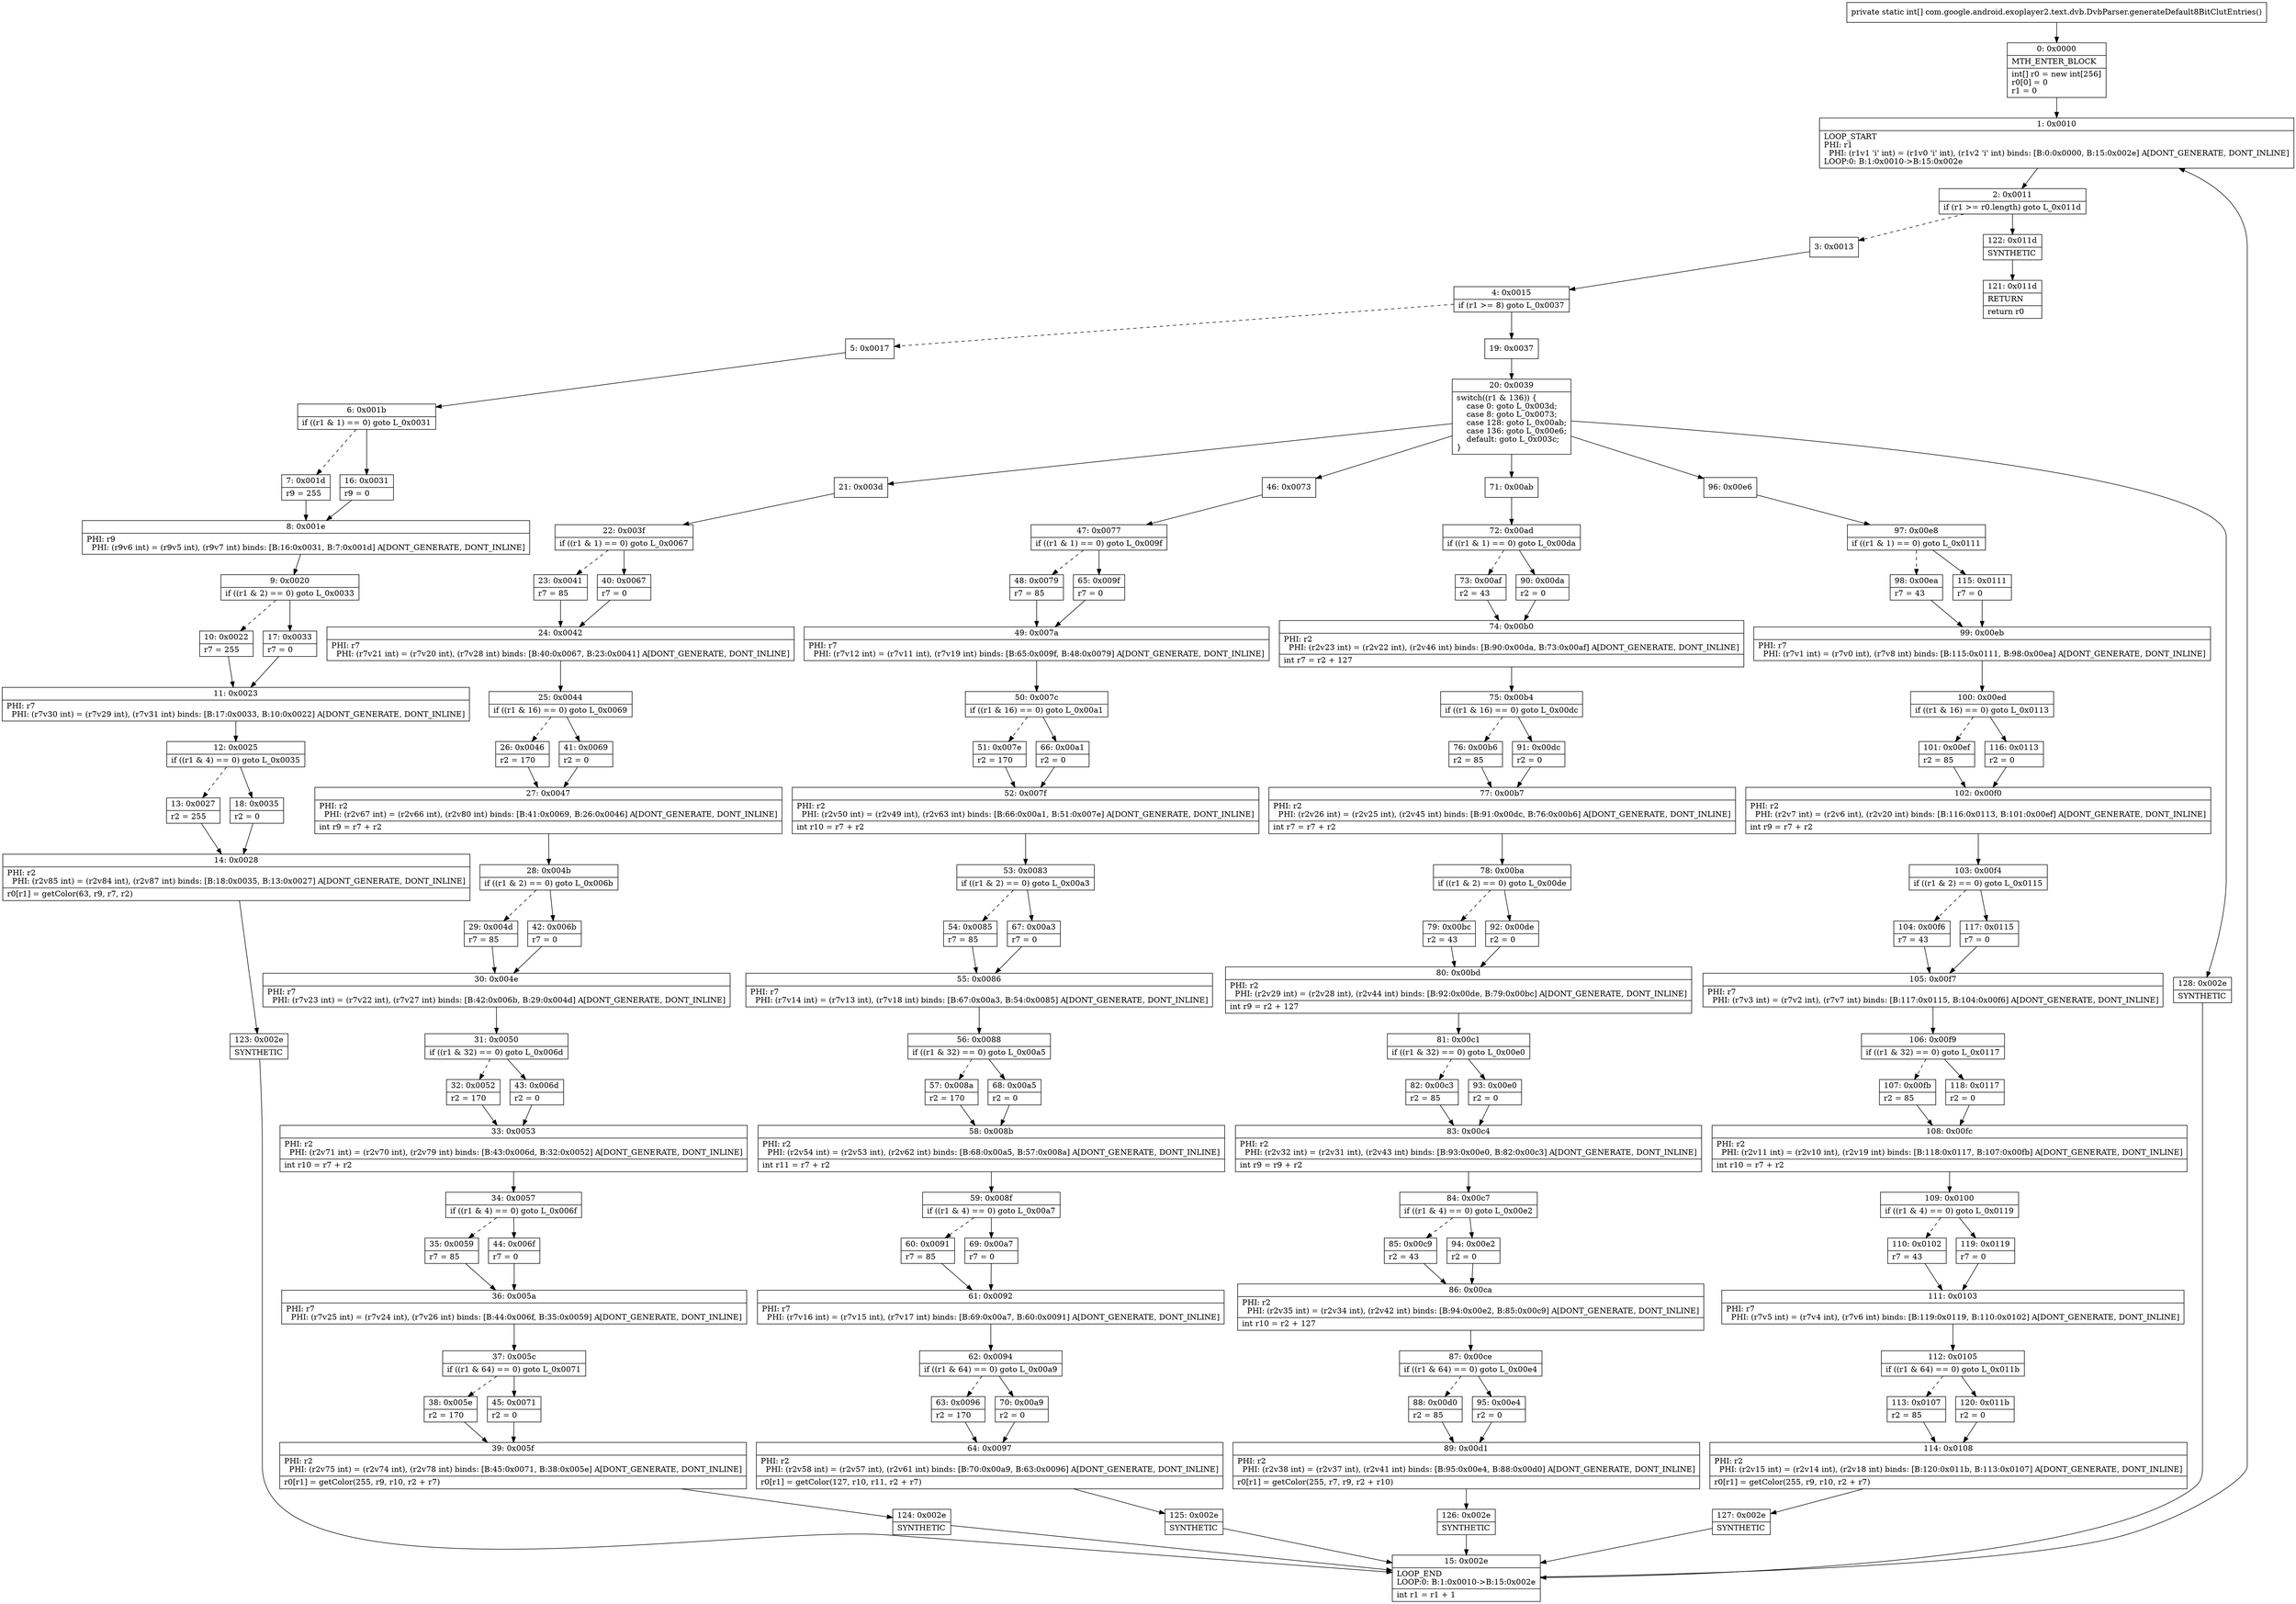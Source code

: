 digraph "CFG forcom.google.android.exoplayer2.text.dvb.DvbParser.generateDefault8BitClutEntries()[I" {
Node_0 [shape=record,label="{0\:\ 0x0000|MTH_ENTER_BLOCK\l|int[] r0 = new int[256]\lr0[0] = 0\lr1 = 0\l}"];
Node_1 [shape=record,label="{1\:\ 0x0010|LOOP_START\lPHI: r1 \l  PHI: (r1v1 'i' int) = (r1v0 'i' int), (r1v2 'i' int) binds: [B:0:0x0000, B:15:0x002e] A[DONT_GENERATE, DONT_INLINE]\lLOOP:0: B:1:0x0010\-\>B:15:0x002e\l}"];
Node_2 [shape=record,label="{2\:\ 0x0011|if (r1 \>= r0.length) goto L_0x011d\l}"];
Node_3 [shape=record,label="{3\:\ 0x0013}"];
Node_4 [shape=record,label="{4\:\ 0x0015|if (r1 \>= 8) goto L_0x0037\l}"];
Node_5 [shape=record,label="{5\:\ 0x0017}"];
Node_6 [shape=record,label="{6\:\ 0x001b|if ((r1 & 1) == 0) goto L_0x0031\l}"];
Node_7 [shape=record,label="{7\:\ 0x001d|r9 = 255\l}"];
Node_8 [shape=record,label="{8\:\ 0x001e|PHI: r9 \l  PHI: (r9v6 int) = (r9v5 int), (r9v7 int) binds: [B:16:0x0031, B:7:0x001d] A[DONT_GENERATE, DONT_INLINE]\l}"];
Node_9 [shape=record,label="{9\:\ 0x0020|if ((r1 & 2) == 0) goto L_0x0033\l}"];
Node_10 [shape=record,label="{10\:\ 0x0022|r7 = 255\l}"];
Node_11 [shape=record,label="{11\:\ 0x0023|PHI: r7 \l  PHI: (r7v30 int) = (r7v29 int), (r7v31 int) binds: [B:17:0x0033, B:10:0x0022] A[DONT_GENERATE, DONT_INLINE]\l}"];
Node_12 [shape=record,label="{12\:\ 0x0025|if ((r1 & 4) == 0) goto L_0x0035\l}"];
Node_13 [shape=record,label="{13\:\ 0x0027|r2 = 255\l}"];
Node_14 [shape=record,label="{14\:\ 0x0028|PHI: r2 \l  PHI: (r2v85 int) = (r2v84 int), (r2v87 int) binds: [B:18:0x0035, B:13:0x0027] A[DONT_GENERATE, DONT_INLINE]\l|r0[r1] = getColor(63, r9, r7, r2)\l}"];
Node_15 [shape=record,label="{15\:\ 0x002e|LOOP_END\lLOOP:0: B:1:0x0010\-\>B:15:0x002e\l|int r1 = r1 + 1\l}"];
Node_16 [shape=record,label="{16\:\ 0x0031|r9 = 0\l}"];
Node_17 [shape=record,label="{17\:\ 0x0033|r7 = 0\l}"];
Node_18 [shape=record,label="{18\:\ 0x0035|r2 = 0\l}"];
Node_19 [shape=record,label="{19\:\ 0x0037}"];
Node_20 [shape=record,label="{20\:\ 0x0039|switch((r1 & 136)) \{\l    case 0: goto L_0x003d;\l    case 8: goto L_0x0073;\l    case 128: goto L_0x00ab;\l    case 136: goto L_0x00e6;\l    default: goto L_0x003c;\l\}\l}"];
Node_21 [shape=record,label="{21\:\ 0x003d}"];
Node_22 [shape=record,label="{22\:\ 0x003f|if ((r1 & 1) == 0) goto L_0x0067\l}"];
Node_23 [shape=record,label="{23\:\ 0x0041|r7 = 85\l}"];
Node_24 [shape=record,label="{24\:\ 0x0042|PHI: r7 \l  PHI: (r7v21 int) = (r7v20 int), (r7v28 int) binds: [B:40:0x0067, B:23:0x0041] A[DONT_GENERATE, DONT_INLINE]\l}"];
Node_25 [shape=record,label="{25\:\ 0x0044|if ((r1 & 16) == 0) goto L_0x0069\l}"];
Node_26 [shape=record,label="{26\:\ 0x0046|r2 = 170\l}"];
Node_27 [shape=record,label="{27\:\ 0x0047|PHI: r2 \l  PHI: (r2v67 int) = (r2v66 int), (r2v80 int) binds: [B:41:0x0069, B:26:0x0046] A[DONT_GENERATE, DONT_INLINE]\l|int r9 = r7 + r2\l}"];
Node_28 [shape=record,label="{28\:\ 0x004b|if ((r1 & 2) == 0) goto L_0x006b\l}"];
Node_29 [shape=record,label="{29\:\ 0x004d|r7 = 85\l}"];
Node_30 [shape=record,label="{30\:\ 0x004e|PHI: r7 \l  PHI: (r7v23 int) = (r7v22 int), (r7v27 int) binds: [B:42:0x006b, B:29:0x004d] A[DONT_GENERATE, DONT_INLINE]\l}"];
Node_31 [shape=record,label="{31\:\ 0x0050|if ((r1 & 32) == 0) goto L_0x006d\l}"];
Node_32 [shape=record,label="{32\:\ 0x0052|r2 = 170\l}"];
Node_33 [shape=record,label="{33\:\ 0x0053|PHI: r2 \l  PHI: (r2v71 int) = (r2v70 int), (r2v79 int) binds: [B:43:0x006d, B:32:0x0052] A[DONT_GENERATE, DONT_INLINE]\l|int r10 = r7 + r2\l}"];
Node_34 [shape=record,label="{34\:\ 0x0057|if ((r1 & 4) == 0) goto L_0x006f\l}"];
Node_35 [shape=record,label="{35\:\ 0x0059|r7 = 85\l}"];
Node_36 [shape=record,label="{36\:\ 0x005a|PHI: r7 \l  PHI: (r7v25 int) = (r7v24 int), (r7v26 int) binds: [B:44:0x006f, B:35:0x0059] A[DONT_GENERATE, DONT_INLINE]\l}"];
Node_37 [shape=record,label="{37\:\ 0x005c|if ((r1 & 64) == 0) goto L_0x0071\l}"];
Node_38 [shape=record,label="{38\:\ 0x005e|r2 = 170\l}"];
Node_39 [shape=record,label="{39\:\ 0x005f|PHI: r2 \l  PHI: (r2v75 int) = (r2v74 int), (r2v78 int) binds: [B:45:0x0071, B:38:0x005e] A[DONT_GENERATE, DONT_INLINE]\l|r0[r1] = getColor(255, r9, r10, r2 + r7)\l}"];
Node_40 [shape=record,label="{40\:\ 0x0067|r7 = 0\l}"];
Node_41 [shape=record,label="{41\:\ 0x0069|r2 = 0\l}"];
Node_42 [shape=record,label="{42\:\ 0x006b|r7 = 0\l}"];
Node_43 [shape=record,label="{43\:\ 0x006d|r2 = 0\l}"];
Node_44 [shape=record,label="{44\:\ 0x006f|r7 = 0\l}"];
Node_45 [shape=record,label="{45\:\ 0x0071|r2 = 0\l}"];
Node_46 [shape=record,label="{46\:\ 0x0073}"];
Node_47 [shape=record,label="{47\:\ 0x0077|if ((r1 & 1) == 0) goto L_0x009f\l}"];
Node_48 [shape=record,label="{48\:\ 0x0079|r7 = 85\l}"];
Node_49 [shape=record,label="{49\:\ 0x007a|PHI: r7 \l  PHI: (r7v12 int) = (r7v11 int), (r7v19 int) binds: [B:65:0x009f, B:48:0x0079] A[DONT_GENERATE, DONT_INLINE]\l}"];
Node_50 [shape=record,label="{50\:\ 0x007c|if ((r1 & 16) == 0) goto L_0x00a1\l}"];
Node_51 [shape=record,label="{51\:\ 0x007e|r2 = 170\l}"];
Node_52 [shape=record,label="{52\:\ 0x007f|PHI: r2 \l  PHI: (r2v50 int) = (r2v49 int), (r2v63 int) binds: [B:66:0x00a1, B:51:0x007e] A[DONT_GENERATE, DONT_INLINE]\l|int r10 = r7 + r2\l}"];
Node_53 [shape=record,label="{53\:\ 0x0083|if ((r1 & 2) == 0) goto L_0x00a3\l}"];
Node_54 [shape=record,label="{54\:\ 0x0085|r7 = 85\l}"];
Node_55 [shape=record,label="{55\:\ 0x0086|PHI: r7 \l  PHI: (r7v14 int) = (r7v13 int), (r7v18 int) binds: [B:67:0x00a3, B:54:0x0085] A[DONT_GENERATE, DONT_INLINE]\l}"];
Node_56 [shape=record,label="{56\:\ 0x0088|if ((r1 & 32) == 0) goto L_0x00a5\l}"];
Node_57 [shape=record,label="{57\:\ 0x008a|r2 = 170\l}"];
Node_58 [shape=record,label="{58\:\ 0x008b|PHI: r2 \l  PHI: (r2v54 int) = (r2v53 int), (r2v62 int) binds: [B:68:0x00a5, B:57:0x008a] A[DONT_GENERATE, DONT_INLINE]\l|int r11 = r7 + r2\l}"];
Node_59 [shape=record,label="{59\:\ 0x008f|if ((r1 & 4) == 0) goto L_0x00a7\l}"];
Node_60 [shape=record,label="{60\:\ 0x0091|r7 = 85\l}"];
Node_61 [shape=record,label="{61\:\ 0x0092|PHI: r7 \l  PHI: (r7v16 int) = (r7v15 int), (r7v17 int) binds: [B:69:0x00a7, B:60:0x0091] A[DONT_GENERATE, DONT_INLINE]\l}"];
Node_62 [shape=record,label="{62\:\ 0x0094|if ((r1 & 64) == 0) goto L_0x00a9\l}"];
Node_63 [shape=record,label="{63\:\ 0x0096|r2 = 170\l}"];
Node_64 [shape=record,label="{64\:\ 0x0097|PHI: r2 \l  PHI: (r2v58 int) = (r2v57 int), (r2v61 int) binds: [B:70:0x00a9, B:63:0x0096] A[DONT_GENERATE, DONT_INLINE]\l|r0[r1] = getColor(127, r10, r11, r2 + r7)\l}"];
Node_65 [shape=record,label="{65\:\ 0x009f|r7 = 0\l}"];
Node_66 [shape=record,label="{66\:\ 0x00a1|r2 = 0\l}"];
Node_67 [shape=record,label="{67\:\ 0x00a3|r7 = 0\l}"];
Node_68 [shape=record,label="{68\:\ 0x00a5|r2 = 0\l}"];
Node_69 [shape=record,label="{69\:\ 0x00a7|r7 = 0\l}"];
Node_70 [shape=record,label="{70\:\ 0x00a9|r2 = 0\l}"];
Node_71 [shape=record,label="{71\:\ 0x00ab}"];
Node_72 [shape=record,label="{72\:\ 0x00ad|if ((r1 & 1) == 0) goto L_0x00da\l}"];
Node_73 [shape=record,label="{73\:\ 0x00af|r2 = 43\l}"];
Node_74 [shape=record,label="{74\:\ 0x00b0|PHI: r2 \l  PHI: (r2v23 int) = (r2v22 int), (r2v46 int) binds: [B:90:0x00da, B:73:0x00af] A[DONT_GENERATE, DONT_INLINE]\l|int r7 = r2 + 127\l}"];
Node_75 [shape=record,label="{75\:\ 0x00b4|if ((r1 & 16) == 0) goto L_0x00dc\l}"];
Node_76 [shape=record,label="{76\:\ 0x00b6|r2 = 85\l}"];
Node_77 [shape=record,label="{77\:\ 0x00b7|PHI: r2 \l  PHI: (r2v26 int) = (r2v25 int), (r2v45 int) binds: [B:91:0x00dc, B:76:0x00b6] A[DONT_GENERATE, DONT_INLINE]\l|int r7 = r7 + r2\l}"];
Node_78 [shape=record,label="{78\:\ 0x00ba|if ((r1 & 2) == 0) goto L_0x00de\l}"];
Node_79 [shape=record,label="{79\:\ 0x00bc|r2 = 43\l}"];
Node_80 [shape=record,label="{80\:\ 0x00bd|PHI: r2 \l  PHI: (r2v29 int) = (r2v28 int), (r2v44 int) binds: [B:92:0x00de, B:79:0x00bc] A[DONT_GENERATE, DONT_INLINE]\l|int r9 = r2 + 127\l}"];
Node_81 [shape=record,label="{81\:\ 0x00c1|if ((r1 & 32) == 0) goto L_0x00e0\l}"];
Node_82 [shape=record,label="{82\:\ 0x00c3|r2 = 85\l}"];
Node_83 [shape=record,label="{83\:\ 0x00c4|PHI: r2 \l  PHI: (r2v32 int) = (r2v31 int), (r2v43 int) binds: [B:93:0x00e0, B:82:0x00c3] A[DONT_GENERATE, DONT_INLINE]\l|int r9 = r9 + r2\l}"];
Node_84 [shape=record,label="{84\:\ 0x00c7|if ((r1 & 4) == 0) goto L_0x00e2\l}"];
Node_85 [shape=record,label="{85\:\ 0x00c9|r2 = 43\l}"];
Node_86 [shape=record,label="{86\:\ 0x00ca|PHI: r2 \l  PHI: (r2v35 int) = (r2v34 int), (r2v42 int) binds: [B:94:0x00e2, B:85:0x00c9] A[DONT_GENERATE, DONT_INLINE]\l|int r10 = r2 + 127\l}"];
Node_87 [shape=record,label="{87\:\ 0x00ce|if ((r1 & 64) == 0) goto L_0x00e4\l}"];
Node_88 [shape=record,label="{88\:\ 0x00d0|r2 = 85\l}"];
Node_89 [shape=record,label="{89\:\ 0x00d1|PHI: r2 \l  PHI: (r2v38 int) = (r2v37 int), (r2v41 int) binds: [B:95:0x00e4, B:88:0x00d0] A[DONT_GENERATE, DONT_INLINE]\l|r0[r1] = getColor(255, r7, r9, r2 + r10)\l}"];
Node_90 [shape=record,label="{90\:\ 0x00da|r2 = 0\l}"];
Node_91 [shape=record,label="{91\:\ 0x00dc|r2 = 0\l}"];
Node_92 [shape=record,label="{92\:\ 0x00de|r2 = 0\l}"];
Node_93 [shape=record,label="{93\:\ 0x00e0|r2 = 0\l}"];
Node_94 [shape=record,label="{94\:\ 0x00e2|r2 = 0\l}"];
Node_95 [shape=record,label="{95\:\ 0x00e4|r2 = 0\l}"];
Node_96 [shape=record,label="{96\:\ 0x00e6}"];
Node_97 [shape=record,label="{97\:\ 0x00e8|if ((r1 & 1) == 0) goto L_0x0111\l}"];
Node_98 [shape=record,label="{98\:\ 0x00ea|r7 = 43\l}"];
Node_99 [shape=record,label="{99\:\ 0x00eb|PHI: r7 \l  PHI: (r7v1 int) = (r7v0 int), (r7v8 int) binds: [B:115:0x0111, B:98:0x00ea] A[DONT_GENERATE, DONT_INLINE]\l}"];
Node_100 [shape=record,label="{100\:\ 0x00ed|if ((r1 & 16) == 0) goto L_0x0113\l}"];
Node_101 [shape=record,label="{101\:\ 0x00ef|r2 = 85\l}"];
Node_102 [shape=record,label="{102\:\ 0x00f0|PHI: r2 \l  PHI: (r2v7 int) = (r2v6 int), (r2v20 int) binds: [B:116:0x0113, B:101:0x00ef] A[DONT_GENERATE, DONT_INLINE]\l|int r9 = r7 + r2\l}"];
Node_103 [shape=record,label="{103\:\ 0x00f4|if ((r1 & 2) == 0) goto L_0x0115\l}"];
Node_104 [shape=record,label="{104\:\ 0x00f6|r7 = 43\l}"];
Node_105 [shape=record,label="{105\:\ 0x00f7|PHI: r7 \l  PHI: (r7v3 int) = (r7v2 int), (r7v7 int) binds: [B:117:0x0115, B:104:0x00f6] A[DONT_GENERATE, DONT_INLINE]\l}"];
Node_106 [shape=record,label="{106\:\ 0x00f9|if ((r1 & 32) == 0) goto L_0x0117\l}"];
Node_107 [shape=record,label="{107\:\ 0x00fb|r2 = 85\l}"];
Node_108 [shape=record,label="{108\:\ 0x00fc|PHI: r2 \l  PHI: (r2v11 int) = (r2v10 int), (r2v19 int) binds: [B:118:0x0117, B:107:0x00fb] A[DONT_GENERATE, DONT_INLINE]\l|int r10 = r7 + r2\l}"];
Node_109 [shape=record,label="{109\:\ 0x0100|if ((r1 & 4) == 0) goto L_0x0119\l}"];
Node_110 [shape=record,label="{110\:\ 0x0102|r7 = 43\l}"];
Node_111 [shape=record,label="{111\:\ 0x0103|PHI: r7 \l  PHI: (r7v5 int) = (r7v4 int), (r7v6 int) binds: [B:119:0x0119, B:110:0x0102] A[DONT_GENERATE, DONT_INLINE]\l}"];
Node_112 [shape=record,label="{112\:\ 0x0105|if ((r1 & 64) == 0) goto L_0x011b\l}"];
Node_113 [shape=record,label="{113\:\ 0x0107|r2 = 85\l}"];
Node_114 [shape=record,label="{114\:\ 0x0108|PHI: r2 \l  PHI: (r2v15 int) = (r2v14 int), (r2v18 int) binds: [B:120:0x011b, B:113:0x0107] A[DONT_GENERATE, DONT_INLINE]\l|r0[r1] = getColor(255, r9, r10, r2 + r7)\l}"];
Node_115 [shape=record,label="{115\:\ 0x0111|r7 = 0\l}"];
Node_116 [shape=record,label="{116\:\ 0x0113|r2 = 0\l}"];
Node_117 [shape=record,label="{117\:\ 0x0115|r7 = 0\l}"];
Node_118 [shape=record,label="{118\:\ 0x0117|r2 = 0\l}"];
Node_119 [shape=record,label="{119\:\ 0x0119|r7 = 0\l}"];
Node_120 [shape=record,label="{120\:\ 0x011b|r2 = 0\l}"];
Node_121 [shape=record,label="{121\:\ 0x011d|RETURN\l|return r0\l}"];
Node_122 [shape=record,label="{122\:\ 0x011d|SYNTHETIC\l}"];
Node_123 [shape=record,label="{123\:\ 0x002e|SYNTHETIC\l}"];
Node_124 [shape=record,label="{124\:\ 0x002e|SYNTHETIC\l}"];
Node_125 [shape=record,label="{125\:\ 0x002e|SYNTHETIC\l}"];
Node_126 [shape=record,label="{126\:\ 0x002e|SYNTHETIC\l}"];
Node_127 [shape=record,label="{127\:\ 0x002e|SYNTHETIC\l}"];
Node_128 [shape=record,label="{128\:\ 0x002e|SYNTHETIC\l}"];
MethodNode[shape=record,label="{private static int[] com.google.android.exoplayer2.text.dvb.DvbParser.generateDefault8BitClutEntries() }"];
MethodNode -> Node_0;
Node_0 -> Node_1;
Node_1 -> Node_2;
Node_2 -> Node_3[style=dashed];
Node_2 -> Node_122;
Node_3 -> Node_4;
Node_4 -> Node_5[style=dashed];
Node_4 -> Node_19;
Node_5 -> Node_6;
Node_6 -> Node_7[style=dashed];
Node_6 -> Node_16;
Node_7 -> Node_8;
Node_8 -> Node_9;
Node_9 -> Node_10[style=dashed];
Node_9 -> Node_17;
Node_10 -> Node_11;
Node_11 -> Node_12;
Node_12 -> Node_13[style=dashed];
Node_12 -> Node_18;
Node_13 -> Node_14;
Node_14 -> Node_123;
Node_15 -> Node_1;
Node_16 -> Node_8;
Node_17 -> Node_11;
Node_18 -> Node_14;
Node_19 -> Node_20;
Node_20 -> Node_21;
Node_20 -> Node_46;
Node_20 -> Node_71;
Node_20 -> Node_96;
Node_20 -> Node_128;
Node_21 -> Node_22;
Node_22 -> Node_23[style=dashed];
Node_22 -> Node_40;
Node_23 -> Node_24;
Node_24 -> Node_25;
Node_25 -> Node_26[style=dashed];
Node_25 -> Node_41;
Node_26 -> Node_27;
Node_27 -> Node_28;
Node_28 -> Node_29[style=dashed];
Node_28 -> Node_42;
Node_29 -> Node_30;
Node_30 -> Node_31;
Node_31 -> Node_32[style=dashed];
Node_31 -> Node_43;
Node_32 -> Node_33;
Node_33 -> Node_34;
Node_34 -> Node_35[style=dashed];
Node_34 -> Node_44;
Node_35 -> Node_36;
Node_36 -> Node_37;
Node_37 -> Node_38[style=dashed];
Node_37 -> Node_45;
Node_38 -> Node_39;
Node_39 -> Node_124;
Node_40 -> Node_24;
Node_41 -> Node_27;
Node_42 -> Node_30;
Node_43 -> Node_33;
Node_44 -> Node_36;
Node_45 -> Node_39;
Node_46 -> Node_47;
Node_47 -> Node_48[style=dashed];
Node_47 -> Node_65;
Node_48 -> Node_49;
Node_49 -> Node_50;
Node_50 -> Node_51[style=dashed];
Node_50 -> Node_66;
Node_51 -> Node_52;
Node_52 -> Node_53;
Node_53 -> Node_54[style=dashed];
Node_53 -> Node_67;
Node_54 -> Node_55;
Node_55 -> Node_56;
Node_56 -> Node_57[style=dashed];
Node_56 -> Node_68;
Node_57 -> Node_58;
Node_58 -> Node_59;
Node_59 -> Node_60[style=dashed];
Node_59 -> Node_69;
Node_60 -> Node_61;
Node_61 -> Node_62;
Node_62 -> Node_63[style=dashed];
Node_62 -> Node_70;
Node_63 -> Node_64;
Node_64 -> Node_125;
Node_65 -> Node_49;
Node_66 -> Node_52;
Node_67 -> Node_55;
Node_68 -> Node_58;
Node_69 -> Node_61;
Node_70 -> Node_64;
Node_71 -> Node_72;
Node_72 -> Node_73[style=dashed];
Node_72 -> Node_90;
Node_73 -> Node_74;
Node_74 -> Node_75;
Node_75 -> Node_76[style=dashed];
Node_75 -> Node_91;
Node_76 -> Node_77;
Node_77 -> Node_78;
Node_78 -> Node_79[style=dashed];
Node_78 -> Node_92;
Node_79 -> Node_80;
Node_80 -> Node_81;
Node_81 -> Node_82[style=dashed];
Node_81 -> Node_93;
Node_82 -> Node_83;
Node_83 -> Node_84;
Node_84 -> Node_85[style=dashed];
Node_84 -> Node_94;
Node_85 -> Node_86;
Node_86 -> Node_87;
Node_87 -> Node_88[style=dashed];
Node_87 -> Node_95;
Node_88 -> Node_89;
Node_89 -> Node_126;
Node_90 -> Node_74;
Node_91 -> Node_77;
Node_92 -> Node_80;
Node_93 -> Node_83;
Node_94 -> Node_86;
Node_95 -> Node_89;
Node_96 -> Node_97;
Node_97 -> Node_98[style=dashed];
Node_97 -> Node_115;
Node_98 -> Node_99;
Node_99 -> Node_100;
Node_100 -> Node_101[style=dashed];
Node_100 -> Node_116;
Node_101 -> Node_102;
Node_102 -> Node_103;
Node_103 -> Node_104[style=dashed];
Node_103 -> Node_117;
Node_104 -> Node_105;
Node_105 -> Node_106;
Node_106 -> Node_107[style=dashed];
Node_106 -> Node_118;
Node_107 -> Node_108;
Node_108 -> Node_109;
Node_109 -> Node_110[style=dashed];
Node_109 -> Node_119;
Node_110 -> Node_111;
Node_111 -> Node_112;
Node_112 -> Node_113[style=dashed];
Node_112 -> Node_120;
Node_113 -> Node_114;
Node_114 -> Node_127;
Node_115 -> Node_99;
Node_116 -> Node_102;
Node_117 -> Node_105;
Node_118 -> Node_108;
Node_119 -> Node_111;
Node_120 -> Node_114;
Node_122 -> Node_121;
Node_123 -> Node_15;
Node_124 -> Node_15;
Node_125 -> Node_15;
Node_126 -> Node_15;
Node_127 -> Node_15;
Node_128 -> Node_15;
}

